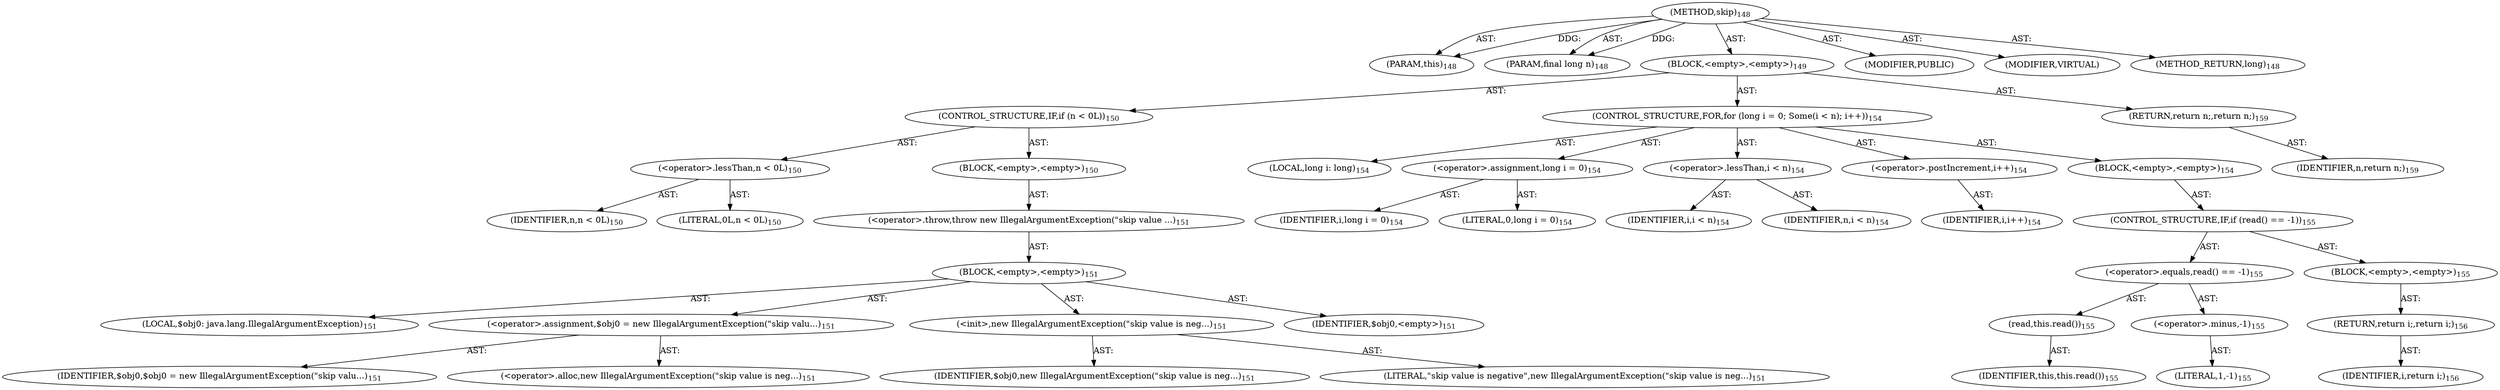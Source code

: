 digraph "skip" {  
"111669149699" [label = <(METHOD,skip)<SUB>148</SUB>> ]
"115964116993" [label = <(PARAM,this)<SUB>148</SUB>> ]
"115964117002" [label = <(PARAM,final long n)<SUB>148</SUB>> ]
"25769803787" [label = <(BLOCK,&lt;empty&gt;,&lt;empty&gt;)<SUB>149</SUB>> ]
"47244640262" [label = <(CONTROL_STRUCTURE,IF,if (n &lt; 0L))<SUB>150</SUB>> ]
"30064771102" [label = <(&lt;operator&gt;.lessThan,n &lt; 0L)<SUB>150</SUB>> ]
"68719476767" [label = <(IDENTIFIER,n,n &lt; 0L)<SUB>150</SUB>> ]
"90194313224" [label = <(LITERAL,0L,n &lt; 0L)<SUB>150</SUB>> ]
"25769803788" [label = <(BLOCK,&lt;empty&gt;,&lt;empty&gt;)<SUB>150</SUB>> ]
"30064771103" [label = <(&lt;operator&gt;.throw,throw new IllegalArgumentException(&quot;skip value ...)<SUB>151</SUB>> ]
"25769803789" [label = <(BLOCK,&lt;empty&gt;,&lt;empty&gt;)<SUB>151</SUB>> ]
"94489280516" [label = <(LOCAL,$obj0: java.lang.IllegalArgumentException)<SUB>151</SUB>> ]
"30064771104" [label = <(&lt;operator&gt;.assignment,$obj0 = new IllegalArgumentException(&quot;skip valu...)<SUB>151</SUB>> ]
"68719476768" [label = <(IDENTIFIER,$obj0,$obj0 = new IllegalArgumentException(&quot;skip valu...)<SUB>151</SUB>> ]
"30064771105" [label = <(&lt;operator&gt;.alloc,new IllegalArgumentException(&quot;skip value is neg...)<SUB>151</SUB>> ]
"30064771106" [label = <(&lt;init&gt;,new IllegalArgumentException(&quot;skip value is neg...)<SUB>151</SUB>> ]
"68719476769" [label = <(IDENTIFIER,$obj0,new IllegalArgumentException(&quot;skip value is neg...)<SUB>151</SUB>> ]
"90194313225" [label = <(LITERAL,&quot;skip value is negative&quot;,new IllegalArgumentException(&quot;skip value is neg...)<SUB>151</SUB>> ]
"68719476770" [label = <(IDENTIFIER,$obj0,&lt;empty&gt;)<SUB>151</SUB>> ]
"47244640263" [label = <(CONTROL_STRUCTURE,FOR,for (long i = 0; Some(i &lt; n); i++))<SUB>154</SUB>> ]
"94489280517" [label = <(LOCAL,long i: long)<SUB>154</SUB>> ]
"30064771107" [label = <(&lt;operator&gt;.assignment,long i = 0)<SUB>154</SUB>> ]
"68719476771" [label = <(IDENTIFIER,i,long i = 0)<SUB>154</SUB>> ]
"90194313226" [label = <(LITERAL,0,long i = 0)<SUB>154</SUB>> ]
"30064771108" [label = <(&lt;operator&gt;.lessThan,i &lt; n)<SUB>154</SUB>> ]
"68719476772" [label = <(IDENTIFIER,i,i &lt; n)<SUB>154</SUB>> ]
"68719476773" [label = <(IDENTIFIER,n,i &lt; n)<SUB>154</SUB>> ]
"30064771109" [label = <(&lt;operator&gt;.postIncrement,i++)<SUB>154</SUB>> ]
"68719476774" [label = <(IDENTIFIER,i,i++)<SUB>154</SUB>> ]
"25769803790" [label = <(BLOCK,&lt;empty&gt;,&lt;empty&gt;)<SUB>154</SUB>> ]
"47244640264" [label = <(CONTROL_STRUCTURE,IF,if (read() == -1))<SUB>155</SUB>> ]
"30064771110" [label = <(&lt;operator&gt;.equals,read() == -1)<SUB>155</SUB>> ]
"30064771111" [label = <(read,this.read())<SUB>155</SUB>> ]
"68719476737" [label = <(IDENTIFIER,this,this.read())<SUB>155</SUB>> ]
"30064771112" [label = <(&lt;operator&gt;.minus,-1)<SUB>155</SUB>> ]
"90194313227" [label = <(LITERAL,1,-1)<SUB>155</SUB>> ]
"25769803791" [label = <(BLOCK,&lt;empty&gt;,&lt;empty&gt;)<SUB>155</SUB>> ]
"146028888067" [label = <(RETURN,return i;,return i;)<SUB>156</SUB>> ]
"68719476775" [label = <(IDENTIFIER,i,return i;)<SUB>156</SUB>> ]
"146028888068" [label = <(RETURN,return n;,return n;)<SUB>159</SUB>> ]
"68719476776" [label = <(IDENTIFIER,n,return n;)<SUB>159</SUB>> ]
"133143986186" [label = <(MODIFIER,PUBLIC)> ]
"133143986187" [label = <(MODIFIER,VIRTUAL)> ]
"128849018883" [label = <(METHOD_RETURN,long)<SUB>148</SUB>> ]
  "111669149699" -> "115964116993"  [ label = "AST: "] 
  "111669149699" -> "115964117002"  [ label = "AST: "] 
  "111669149699" -> "25769803787"  [ label = "AST: "] 
  "111669149699" -> "133143986186"  [ label = "AST: "] 
  "111669149699" -> "133143986187"  [ label = "AST: "] 
  "111669149699" -> "128849018883"  [ label = "AST: "] 
  "25769803787" -> "47244640262"  [ label = "AST: "] 
  "25769803787" -> "47244640263"  [ label = "AST: "] 
  "25769803787" -> "146028888068"  [ label = "AST: "] 
  "47244640262" -> "30064771102"  [ label = "AST: "] 
  "47244640262" -> "25769803788"  [ label = "AST: "] 
  "30064771102" -> "68719476767"  [ label = "AST: "] 
  "30064771102" -> "90194313224"  [ label = "AST: "] 
  "25769803788" -> "30064771103"  [ label = "AST: "] 
  "30064771103" -> "25769803789"  [ label = "AST: "] 
  "25769803789" -> "94489280516"  [ label = "AST: "] 
  "25769803789" -> "30064771104"  [ label = "AST: "] 
  "25769803789" -> "30064771106"  [ label = "AST: "] 
  "25769803789" -> "68719476770"  [ label = "AST: "] 
  "30064771104" -> "68719476768"  [ label = "AST: "] 
  "30064771104" -> "30064771105"  [ label = "AST: "] 
  "30064771106" -> "68719476769"  [ label = "AST: "] 
  "30064771106" -> "90194313225"  [ label = "AST: "] 
  "47244640263" -> "94489280517"  [ label = "AST: "] 
  "47244640263" -> "30064771107"  [ label = "AST: "] 
  "47244640263" -> "30064771108"  [ label = "AST: "] 
  "47244640263" -> "30064771109"  [ label = "AST: "] 
  "47244640263" -> "25769803790"  [ label = "AST: "] 
  "30064771107" -> "68719476771"  [ label = "AST: "] 
  "30064771107" -> "90194313226"  [ label = "AST: "] 
  "30064771108" -> "68719476772"  [ label = "AST: "] 
  "30064771108" -> "68719476773"  [ label = "AST: "] 
  "30064771109" -> "68719476774"  [ label = "AST: "] 
  "25769803790" -> "47244640264"  [ label = "AST: "] 
  "47244640264" -> "30064771110"  [ label = "AST: "] 
  "47244640264" -> "25769803791"  [ label = "AST: "] 
  "30064771110" -> "30064771111"  [ label = "AST: "] 
  "30064771110" -> "30064771112"  [ label = "AST: "] 
  "30064771111" -> "68719476737"  [ label = "AST: "] 
  "30064771112" -> "90194313227"  [ label = "AST: "] 
  "25769803791" -> "146028888067"  [ label = "AST: "] 
  "146028888067" -> "68719476775"  [ label = "AST: "] 
  "146028888068" -> "68719476776"  [ label = "AST: "] 
  "111669149699" -> "115964116993"  [ label = "DDG: "] 
  "111669149699" -> "115964117002"  [ label = "DDG: "] 
}

